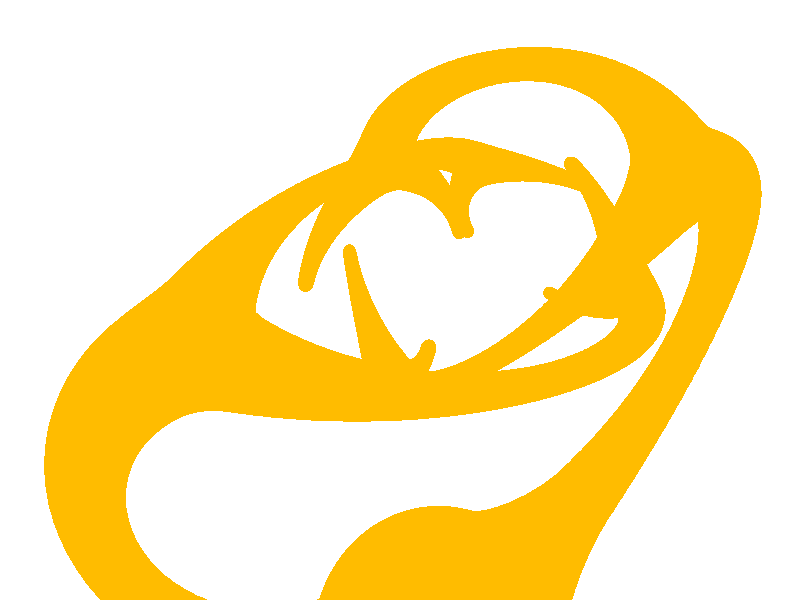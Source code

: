 #include "colors.inc"
#include "textures.inc"
#include "transforms.inc"

#if(clock_on =1)
#declare Clock = clock;
#else
#declare Clock = 50/200;
#end

#declare TargetPos = <-0.33,3.35,0>;

#macro Step(A,B)
  max(0,min(1,(Clock-A)/(B-A)))
#end
#macro SmoothStep(A,B)
  #local T = Step(A,B);
  (T*T*(3-2*T))
#end

#declare CameraPos = TargetPos + 
      <2-5*SmoothStep(0.1,0.3)+8.0*SmoothStep(0.5,0.7)-4*SmoothStep(0.7,0.95),4,-4>  
    * exp(-3.0*(SmoothStep(0.1,0.6)-SmoothStep(0.6,0.9))) ;


camera {
  location CameraPos
  right x*image_width/image_height
  look_at
    0 + <0,2,0>*SmoothStep(0.0,0.1) + <-0.33,1.35,0>*SmoothStep(0.1,0.2)
      + <0.33,-1.0,-0.1>*SmoothStep(0.8,1.0)
  angle 55
} 

#declare MaxLevel = 8*Step(0,0.8) - 2*Step(0.85,1.0);
#declare MaxLevelF = MaxLevel-floor(MaxLevel);

/*
camera {
  location <0,-0.8,-10>
  look_at -y*0.8
  angle 40
}
*/

// Create an infinite sphere around scene and allow any pigment on it
sky_sphere {
  pigment {
    gradient y
    color_map { [0.0 color rgb <0.7,0.7,1.0>] [1.0 color blue 0.5] }
  }
}



light_source{
  <0.5,10,-4> White
  area_light 0.1*x,0.1*y,4,4
}



// light_source{<-3,10,-3> White}
// light_source{TargetPos White shadowless}

light_source { #local T = 0.1; CameraPos*(1-T)+TargetPos*T White shadowless }
plane {y,-.9 pigment {White}}

#declare Sqrt_3 = sqrt(3);

#macro Crv(C,T)
  #local IT = 1-T;
  #local P01 = IT*C[0]+T*C[1];
  #local P12 = IT*C[1]+T*C[2];
  #local P23 = IT*C[2]+T*C[3];
  #local P012 = IT*P01+T*P12;
  #local P123 = IT*P12+T*P23;
  (IT*P012+T*P123)  
#end

#declare H_A = 3.5;
#declare H_C = 1.95+0.10;
#declare H_S = 0.45;


#declare H_F = -ln(H_S);
#declare H_B = H_A*H_S*0.75;
#declare H_A0 = H_C/sqrt(3);

#macro MakeCrv(P,E0,E1,S)
  #local C = array[4];
  #local C[0] = P;
  #local C[1] = P + S*(E0*H_A0 + E1*H_C);
  #local C[2] = P + S*(E0*H_A + E1*H_C);
  #local C[3] = P + S*(E0*H_A + E1*H_B);
  C  
#end




#macro Horn(P,E0,E1,E2,S,L)
  #local C0 = MakeCrv(P,E0,E1,S);
  #local C1 = MakeCrv(P,E0,-E1,S);
  
  sphere {P, 0.5*S, -1 }
  #local TMax = 1;
  #if(L+1>MaxLevel)
    #local TMax = MaxLevelF;
  #end
  
  #local N = 2 + floor(TMax * 40 + L*4); 
  #local i = 1;
  #while(i<N)
    #local T = TMax * i/(N-1); 
    #local R = 0.7 * S * exp(-T*H_F) * (1-0.5*4*T*(1-T));
    sphere {Crv(C0,T), R 1 }
    sphere {Crv(C1,T), R 1 }
    #local i=i+1;
  #end
  #if(L+1<MaxLevel)
    #local S1 = S * H_S;
    Horn(C0[3],-E1,E0,E2,S1,L+1)
    Horn(C1[3], E1,E2,E0,S1,L+1)
  #end  
#end

#macro HornPos(P,E0,E1,E2,S,L)
  #local Ret = P;
  #if(L>0)
    #local S1 = S * H_S;
    #local Ret = HornPos(P + S*(E0*H_A + E1*H_B),-E1,E0,E2,S1,L-1);
  #else
    #local Ret = P + S*E0*H_A;
  #end  
  Ret
#end

#declare Root_P0 = <0,0,0>;
#declare Root_E0 = <0,1,0>;
#declare Root_E1 = <1,0,0>;
#declare Root_E2 = <0,0,1>;
#declare Root_S = 1;

union {

  blob {
      
    Horn(Root_P0,Root_E0,Root_E1,Root_E2,Root_S,0)
    sphere {0,1.5 2.5}
    texture {
      pigment {Orange}
      finish {
        ambient 0.6
        diffuse 0.4
        specular 0.8
        roughness 0.003      
      } 
     normal {bumps 0.25 scale 0.012 }
    }
  }
  

}



//#declare TargetPos = HornPos(Root_P0,Root_E0,Root_E1,Root_E2,Root_S,6);
//#debug concat(str(TargetPos.x,5,2),",",str(TargetPos.y,5,2),",",str(TargetPos.z,5,2),"\n")

